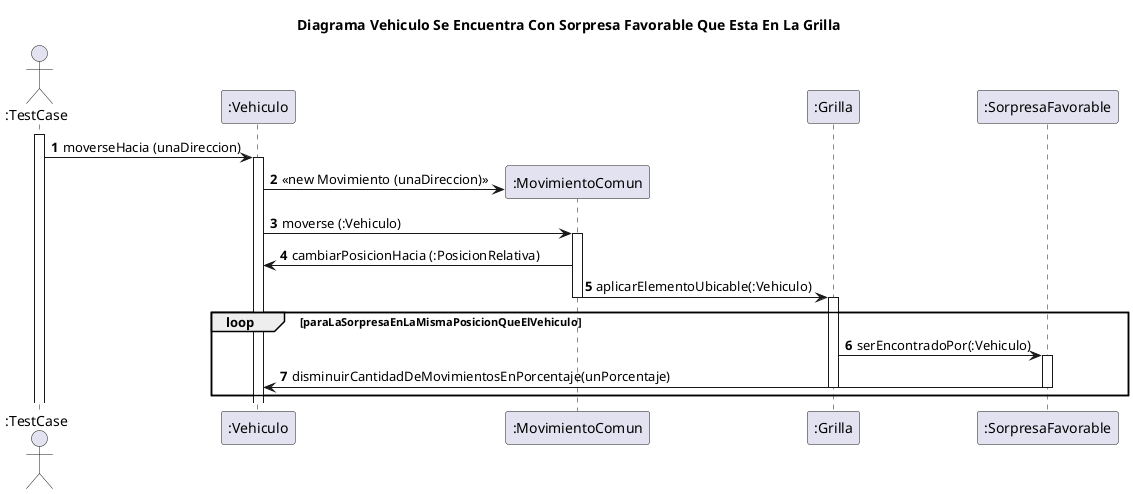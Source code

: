 @startuml
'https://plantuml.com/sequence-diagram
title Diagrama Vehiculo Se Encuentra Con Sorpresa Favorable Que Esta En La Grilla
autonumber
actor ":TestCase"

Activate ":TestCase"
   ":TestCase" -> ":Vehiculo": moverseHacia (unaDireccion)
    Activate ":Vehiculo"
    create ":MovimientoComun"
    ":Vehiculo" -> ":MovimientoComun": <<new Movimiento (unaDireccion) >>
    ":Vehiculo" -> ":MovimientoComun": moverse (:Vehiculo)
    Activate ":MovimientoComun"
    ":MovimientoComun" -> ":Vehiculo": cambiarPosicionHacia (:PosicionRelativa)
    ":MovimientoComun" -> ":Grilla": aplicarElementoUbicable(:Vehiculo)
    Deactivate ":MovimientoComun"
    Activate ":Grilla"

    loop paraLaSorpresaEnLaMismaPosicionQueElVehiculo

    ":Grilla" -> ":SorpresaFavorable": serEncontradoPor(:Vehiculo)
    Activate ":SorpresaFavorable"
    ":Vehiculo" <- ":SorpresaFavorable": disminuirCantidadDeMovimientosEnPorcentaje(unPorcentaje)
    Deactivate ":SorpresaFavorable"
    Deactivate ":Grilla"
end
@enduml